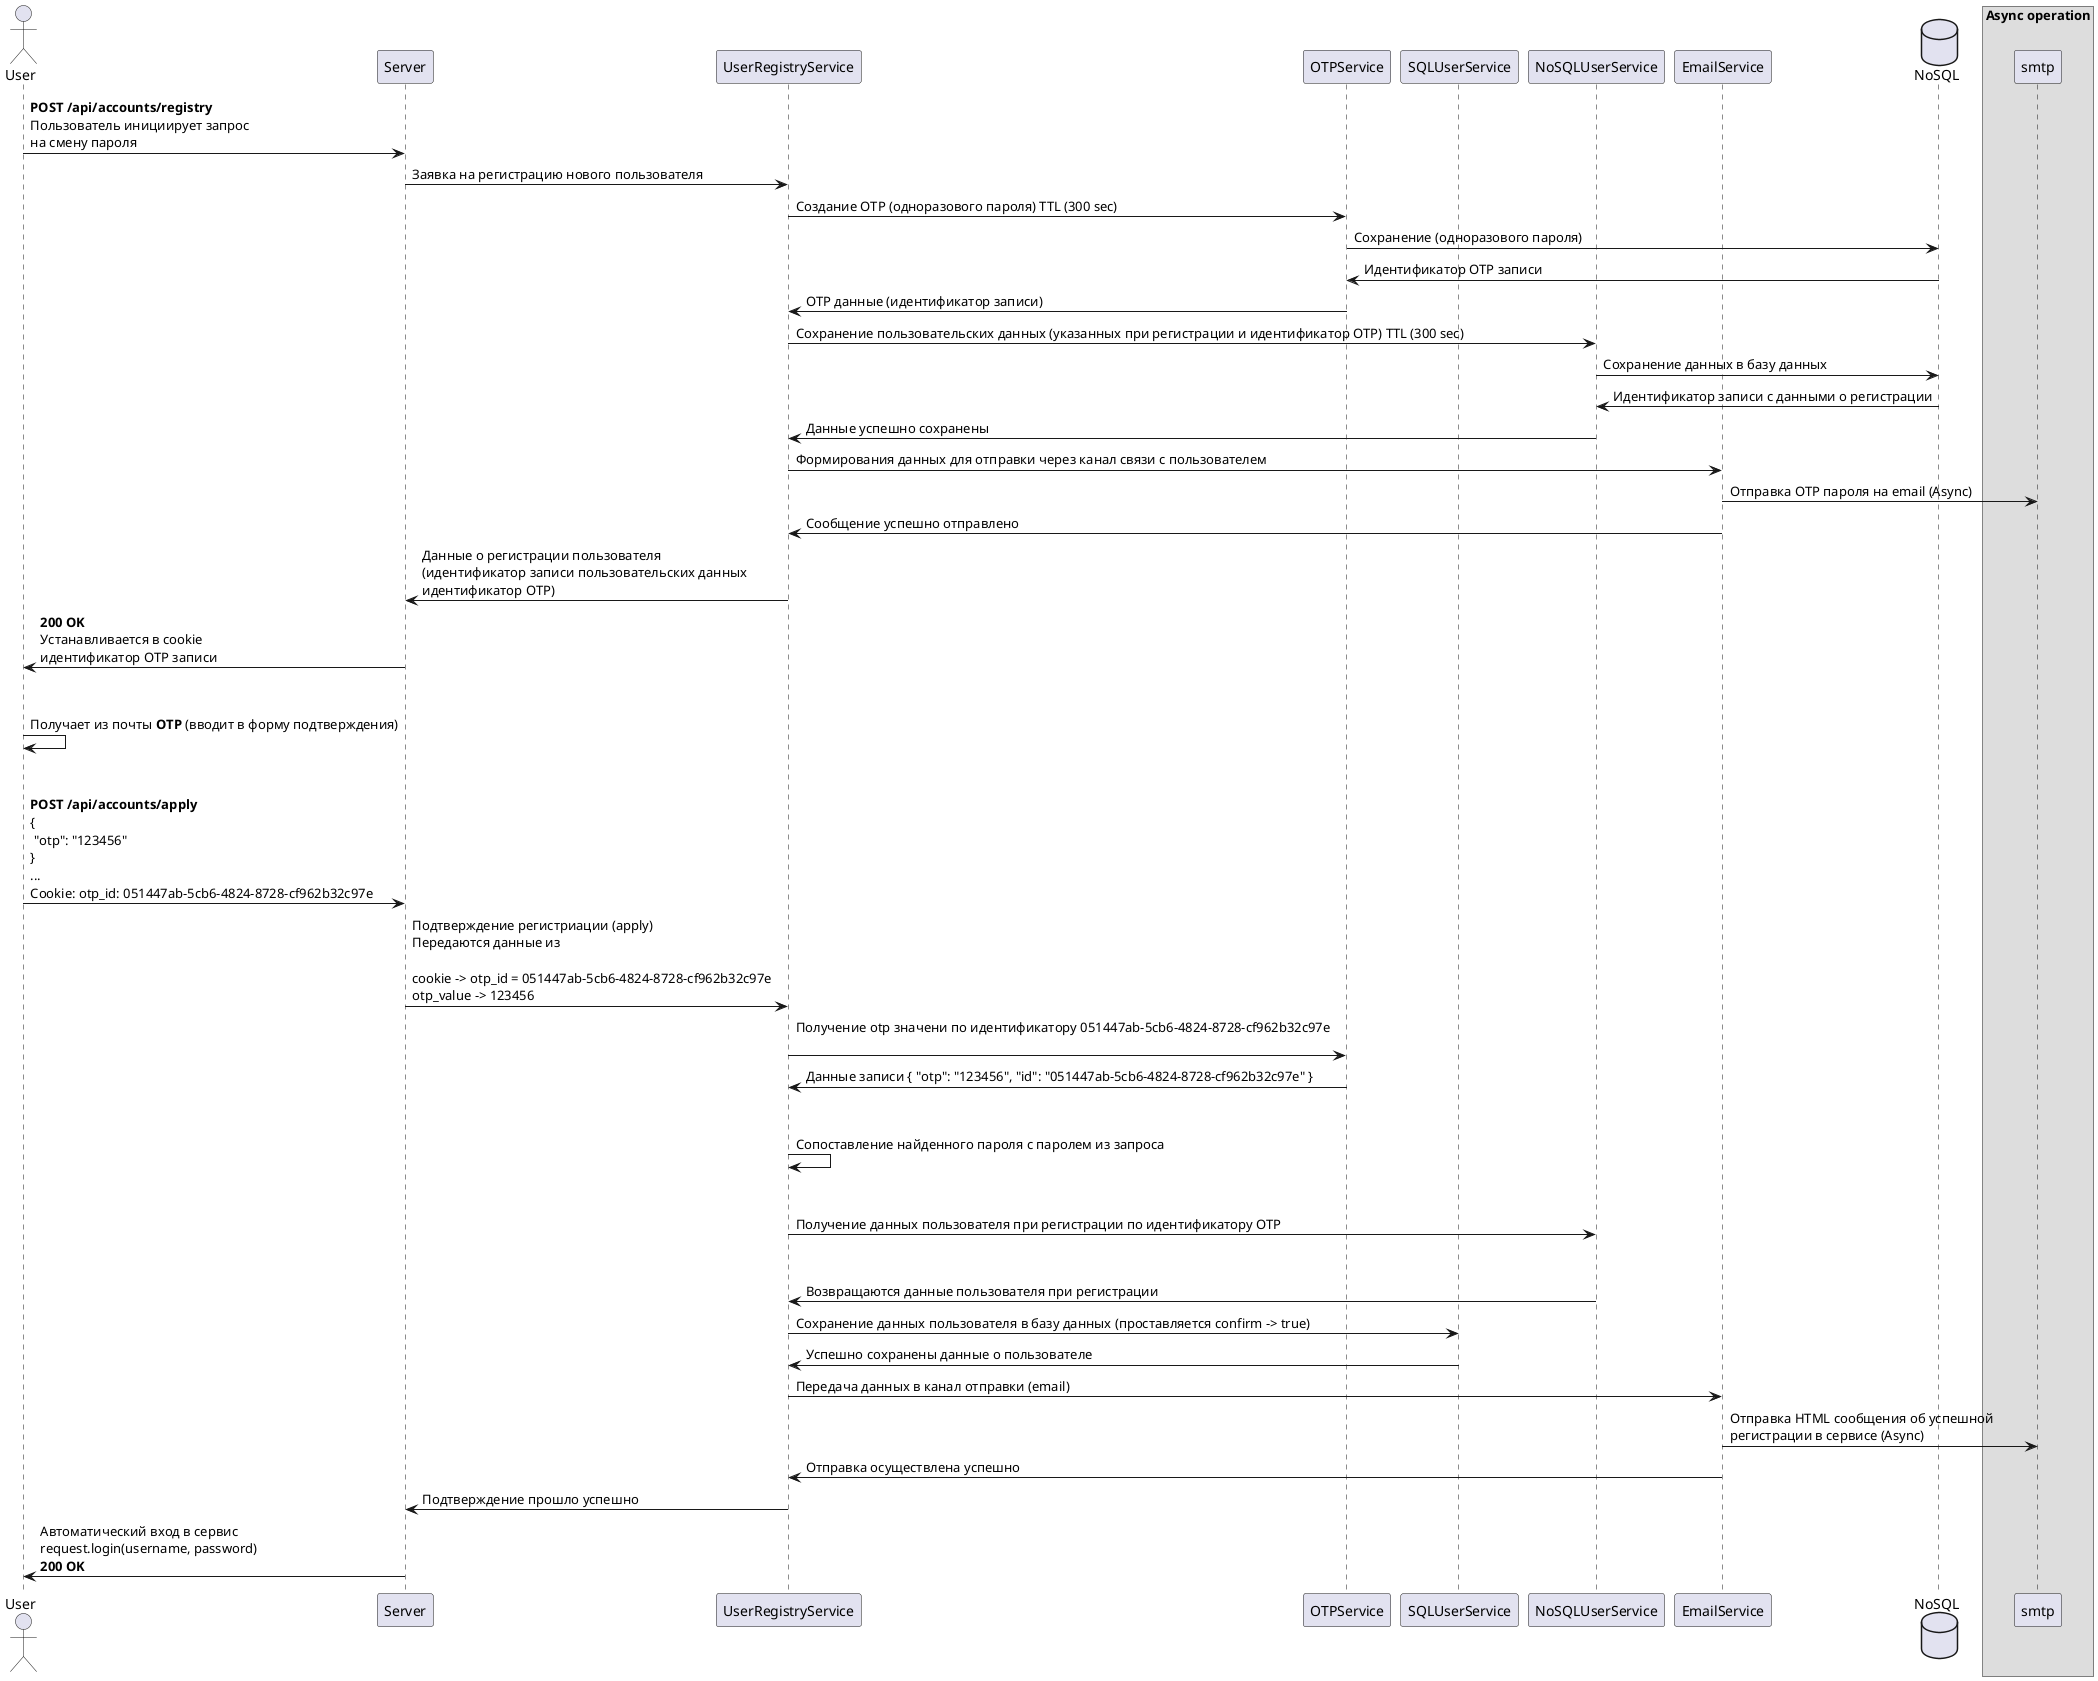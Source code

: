 @startuml
skinparam sequenceMassageAllAlign left

actor User as user
participant Server
participant UserRegistryService
participant OTPService
participant SQLUserService
participant NoSQLUserService
participant EmailService
database NoSQL

user -> Server: **POST /api/accounts/registry**\nПользователь инициирует запрос\nна смену пароля
Server -> UserRegistryService: Заявка на регистрацию нового пользователя
UserRegistryService -> OTPService: Создание OTP (одноразового пароля) TTL (300 sec)
OTPService -> NoSQL: Сохранение (одноразового пароля)
NoSQL -> OTPService: Идентификатор OTP записи
OTPService -> UserRegistryService: OTP данные (идентификатор записи)
UserRegistryService -> NoSQLUserService: Сохранение пользовательских данных (указанных при регистрации и идентификатор OTP) TTL (300 sec)
NoSQLUserService -> NoSQL: Сохранение данных в базу данных
NoSQL -> NoSQLUserService: Идентификатор записи с данными о регистрации
NoSQLUserService -> UserRegistryService: Данные успешно сохранены
UserRegistryService -> EmailService: Формирования данных для отправки через канал связи с пользователем
EmailService -> smtp: Отправка OTP пароля на email (Async)
EmailService -> UserRegistryService: Сообщение успешно отправлено

UserRegistryService -> Server: Данные о регистрации пользователя\n(идентификатор записи пользовательских данных\nидентификатор OTP)
Server -> user: **200 OK**\nУстанавливается в cookie \nидентификатор OTP записи

user -> user:  \n\nПолучает из почты **OTP** (вводит в форму подтверждения)
user -> Server: \n\n**POST /api/accounts/apply**\n{\n "otp": "123456"\n}\n...\nCookie: otp_id: 051447ab-5cb6-4824-8728-cf962b32c97e
Server -> UserRegistryService: Подтверждение регистриации (apply)\nПередаются данные из\n\ncookie -> otp_id = 051447ab-5cb6-4824-8728-cf962b32c97e\notp_value -> 123456
UserRegistryService -> OTPService: Получение otp значени по идентификатору 051447ab-5cb6-4824-8728-cf962b32c97e\n
OTPService -> UserRegistryService: Данные записи { "otp": "123456", "id": "051447ab-5cb6-4824-8728-cf962b32c97e" }
UserRegistryService -> UserRegistryService: \n\nСопоставление найденного пароля с паролем из запроса
UserRegistryService -> NoSQLUserService: \n\nПолучение данных пользователя при регистрации по идентификатору OTP
NoSQLUserService -> UserRegistryService: \n\nВозвращаются данные пользователя при регистрации
UserRegistryService -> SQLUserService: Сохранение данных пользователя в базу данных (проставляется confirm -> true)
SQLUserService -> UserRegistryService: Успешно сохранены данные о пользователе
UserRegistryService -> EmailService: Передача данных в канал отправки (email)
EmailService -> smtp: Отправка HTML сообщения об успешной\nрегистрации в сервисе (Async)
EmailService -> UserRegistryService: Отправка осуществлена успешно
UserRegistryService -> Server: Подтверждение прошло успешно
Server -> user:  Автоматический вход в сервис\nrequest.login(username, password)\n**200 OK**
box "Async operation"
queue SMTP as smtp
end box

@enduml
